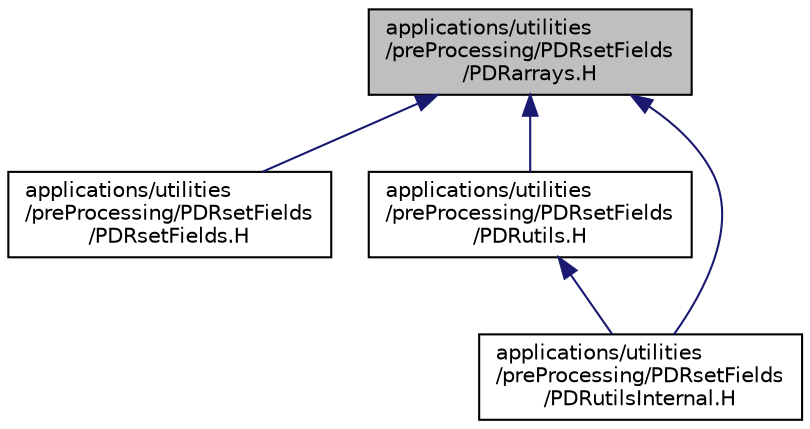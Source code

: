 digraph "applications/utilities/preProcessing/PDRsetFields/PDRarrays.H"
{
  bgcolor="transparent";
  edge [fontname="Helvetica",fontsize="10",labelfontname="Helvetica",labelfontsize="10"];
  node [fontname="Helvetica",fontsize="10",shape=record];
  Node1 [label="applications/utilities\l/preProcessing/PDRsetFields\l/PDRarrays.H",height=0.2,width=0.4,color="black", fillcolor="grey75", style="filled" fontcolor="black"];
  Node1 -> Node2 [dir="back",color="midnightblue",fontsize="10",style="solid",fontname="Helvetica"];
  Node2 [label="applications/utilities\l/preProcessing/PDRsetFields\l/PDRsetFields.H",height=0.2,width=0.4,color="black",URL="$PDRsetFields_8H.html",tooltip="Preparation of fields for PDRFoam. "];
  Node1 -> Node3 [dir="back",color="midnightblue",fontsize="10",style="solid",fontname="Helvetica"];
  Node3 [label="applications/utilities\l/preProcessing/PDRsetFields\l/PDRutils.H",height=0.2,width=0.4,color="black",URL="$PDRutils_8H.html"];
  Node3 -> Node4 [dir="back",color="midnightblue",fontsize="10",style="solid",fontname="Helvetica"];
  Node4 [label="applications/utilities\l/preProcessing/PDRsetFields\l/PDRutilsInternal.H",height=0.2,width=0.4,color="black",URL="$PDRutilsInternal_8H.html"];
  Node1 -> Node4 [dir="back",color="midnightblue",fontsize="10",style="solid",fontname="Helvetica"];
}
